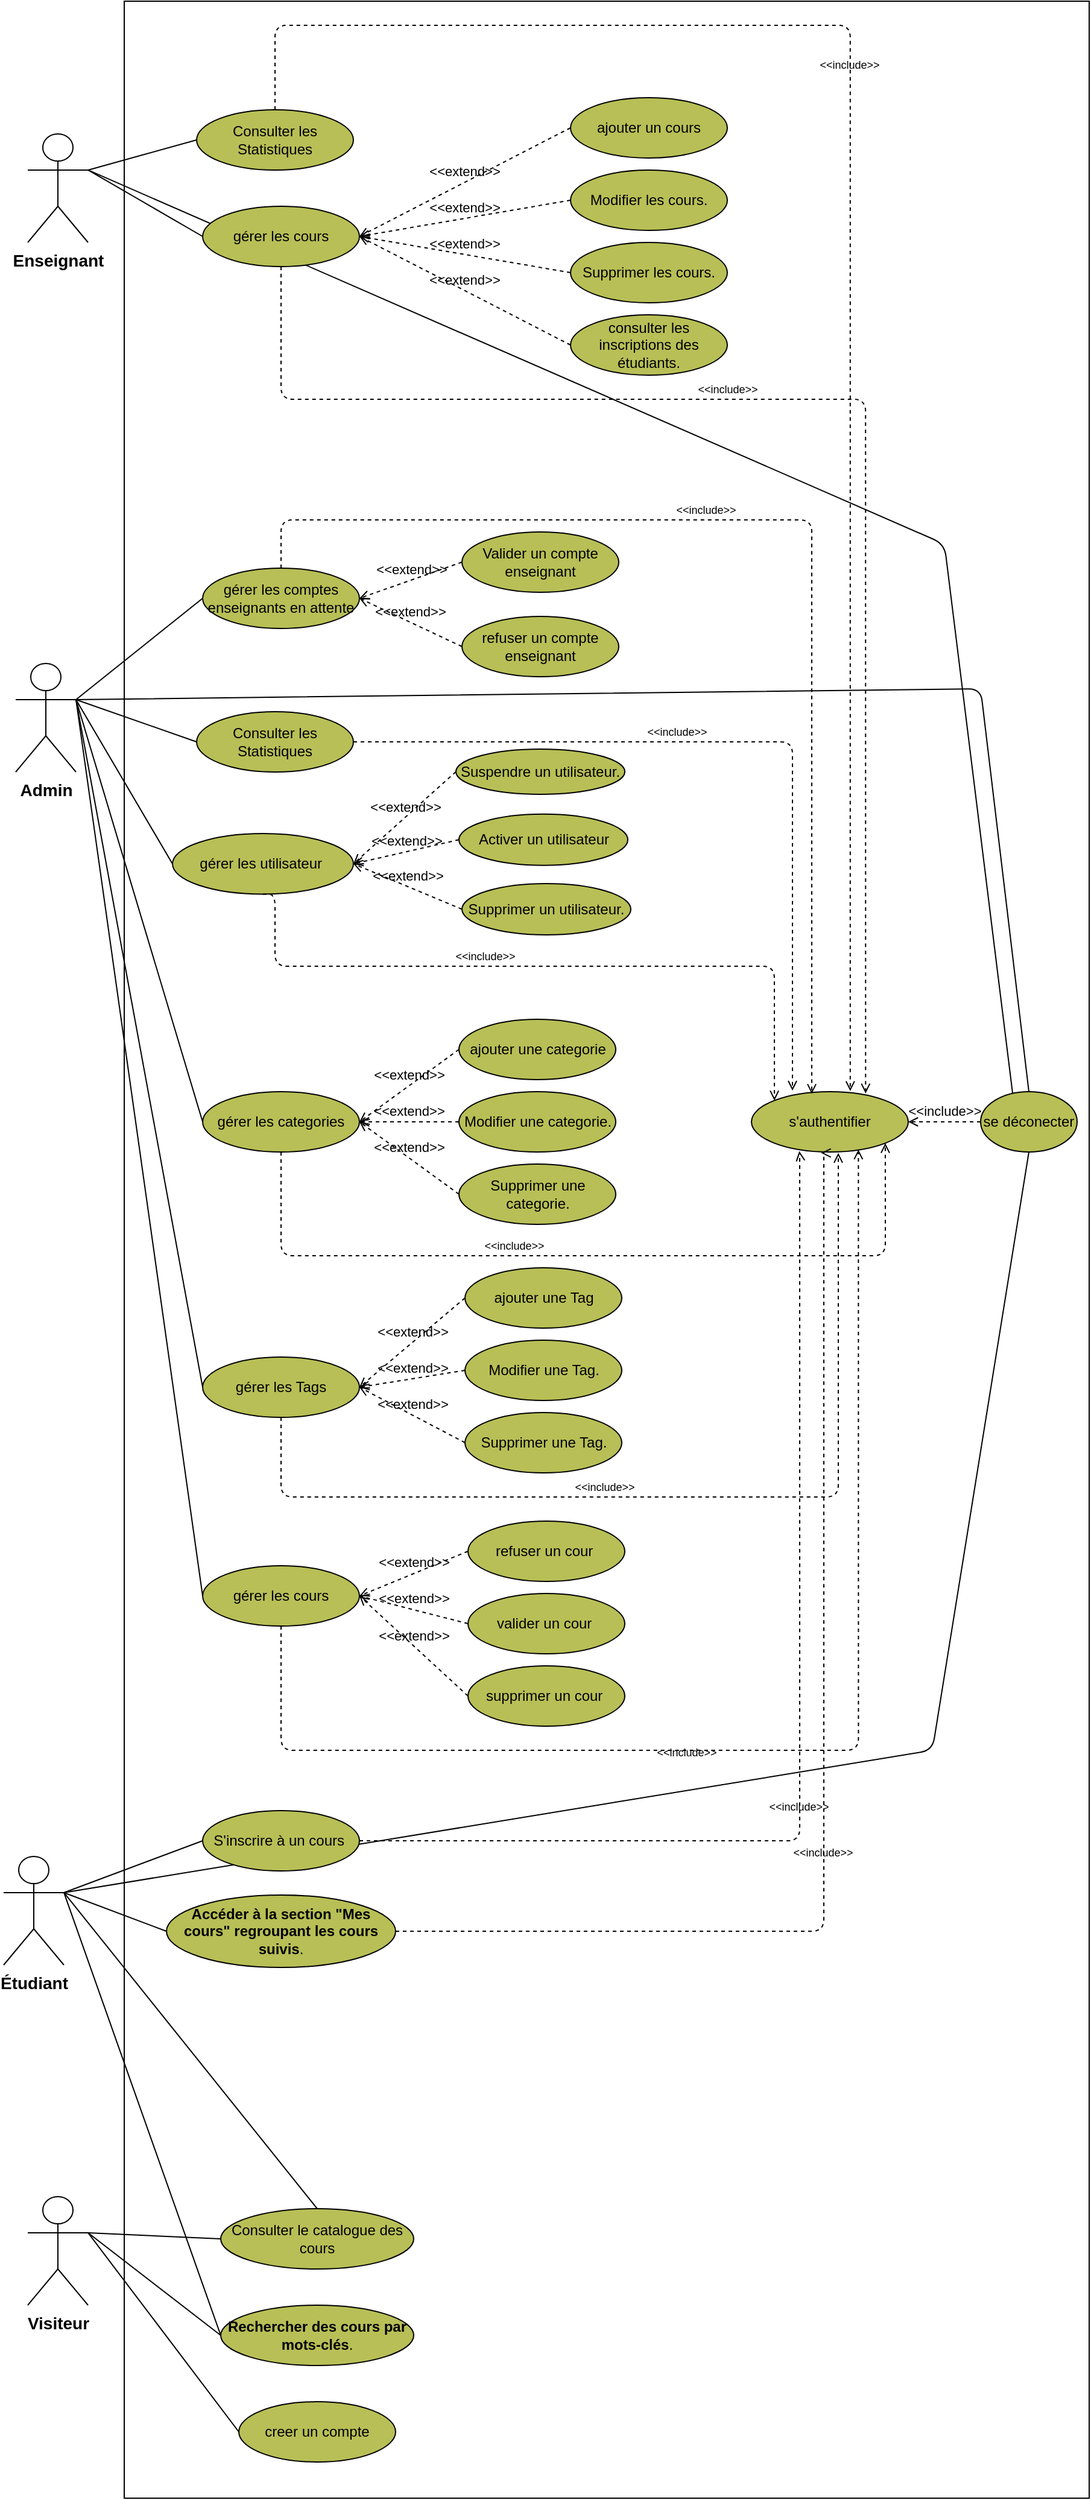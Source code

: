<mxfile>
    <diagram id="_o7a_Rgqdpmq-Mc68ZD_" name="Page-1">
        <mxGraphModel dx="853" dy="490" grid="1" gridSize="10" guides="1" tooltips="1" connect="1" arrows="1" fold="1" page="1" pageScale="1" pageWidth="850" pageHeight="1100" math="0" shadow="0">
            <root>
                <mxCell id="0"/>
                <mxCell id="1" parent="0"/>
                <mxCell id="3" value="" style="rounded=0;whiteSpace=wrap;html=1;" parent="1" vertex="1">
                    <mxGeometry x="510" y="50" width="800" height="2070" as="geometry"/>
                </mxCell>
                <mxCell id="LYh1yNM5z3HZ3jnRtjPd-69" style="edgeStyle=none;html=1;exitX=1;exitY=0.333;exitDx=0;exitDy=0;exitPerimeter=0;endArrow=none;endFill=0;entryX=0;entryY=0.5;entryDx=0;entryDy=0;" parent="1" source="4" target="LYh1yNM5z3HZ3jnRtjPd-21" edge="1">
                    <mxGeometry relative="1" as="geometry">
                        <mxPoint x="550" y="1570" as="targetPoint"/>
                    </mxGeometry>
                </mxCell>
                <mxCell id="LYh1yNM5z3HZ3jnRtjPd-70" style="edgeStyle=none;html=1;exitX=1;exitY=0.333;exitDx=0;exitDy=0;exitPerimeter=0;entryX=0;entryY=0.5;entryDx=0;entryDy=0;endArrow=none;endFill=0;" parent="1" source="4" target="LYh1yNM5z3HZ3jnRtjPd-23" edge="1">
                    <mxGeometry relative="1" as="geometry">
                        <mxPoint x="544.68" y="1653.1" as="targetPoint"/>
                    </mxGeometry>
                </mxCell>
                <mxCell id="LYh1yNM5z3HZ3jnRtjPd-71" style="edgeStyle=none;html=1;exitX=1;exitY=0.333;exitDx=0;exitDy=0;exitPerimeter=0;entryX=0.5;entryY=0;entryDx=0;entryDy=0;endArrow=none;endFill=0;" parent="1" source="4" target="LYh1yNM5z3HZ3jnRtjPd-15" edge="1">
                    <mxGeometry relative="1" as="geometry">
                        <mxPoint x="540.0" y="1715" as="targetPoint"/>
                    </mxGeometry>
                </mxCell>
                <mxCell id="LYh1yNM5z3HZ3jnRtjPd-115" style="edgeStyle=none;html=1;exitX=1;exitY=0.333;exitDx=0;exitDy=0;exitPerimeter=0;entryX=0.5;entryY=1;entryDx=0;entryDy=0;endArrow=none;endFill=0;" parent="1" source="4" target="LYh1yNM5z3HZ3jnRtjPd-113" edge="1">
                    <mxGeometry relative="1" as="geometry">
                        <Array as="points">
                            <mxPoint x="1180" y="1500"/>
                        </Array>
                    </mxGeometry>
                </mxCell>
                <mxCell id="4" value="&lt;span style=&quot;box-sizing: border-box; border: 0px solid; --tw-border-spacing-x: 0; --tw-border-spacing-y: 0; --tw-translate-x: 0; --tw-translate-y: 0; --tw-rotate: 0; --tw-skew-x: 0; --tw-skew-y: 0; --tw-scale-x: 1; --tw-scale-y: 1; --tw-pan-x: ; --tw-pan-y: ; --tw-pinch-zoom: ; --tw-scroll-snap-strictness: proximity; --tw-gradient-from-position: ; --tw-gradient-via-position: ; --tw-gradient-to-position: ; --tw-ordinal: ; --tw-slashed-zero: ; --tw-numeric-figure: ; --tw-numeric-spacing: ; --tw-numeric-fraction: ; --tw-ring-inset: ; --tw-ring-offset-width: 0px; --tw-ring-offset-color: #fff; --tw-ring-color: rgba(59,130,246,.5); --tw-ring-offset-shadow: 0 0 #0000; --tw-ring-shadow: 0 0 #0000; --tw-shadow: 0 0 #0000; --tw-shadow-colored: 0 0 #0000; --tw-blur: ; --tw-brightness: ; --tw-contrast: ; --tw-grayscale: ; --tw-hue-rotate: ; --tw-invert: ; --tw-saturate: ; --tw-sepia: ; --tw-drop-shadow: ; --tw-backdrop-blur: ; --tw-backdrop-brightness: ; --tw-backdrop-contrast: ; --tw-backdrop-grayscale: ; --tw-backdrop-hue-rotate: ; --tw-backdrop-invert: ; --tw-backdrop-opacity: ; --tw-backdrop-saturate: ; --tw-backdrop-sepia: ; --tw-contain-size: ; --tw-contain-layout: ; --tw-contain-paint: ; --tw-contain-style: ; font-weight: bolder; color: rgb(0, 0, 0); font-family: &amp;quot;Nunito Sans&amp;quot;, sans-serif; font-size: 14px; text-align: start; background-color: rgb(255, 255, 255);&quot;&gt;Étudiant&lt;/span&gt;" style="shape=umlActor;verticalLabelPosition=bottom;verticalAlign=top;html=1;outlineConnect=0;" parent="1" vertex="1">
                    <mxGeometry x="410" y="1588" width="50" height="90" as="geometry"/>
                </mxCell>
                <mxCell id="LYh1yNM5z3HZ3jnRtjPd-73" style="edgeStyle=none;html=1;exitX=1;exitY=0.333;exitDx=0;exitDy=0;exitPerimeter=0;entryX=0;entryY=0.5;entryDx=0;entryDy=0;endArrow=none;endFill=0;" parent="1" source="5" target="LYh1yNM5z3HZ3jnRtjPd-30" edge="1">
                    <mxGeometry relative="1" as="geometry"/>
                </mxCell>
                <mxCell id="LYh1yNM5z3HZ3jnRtjPd-74" style="edgeStyle=none;html=1;exitX=1;exitY=0.333;exitDx=0;exitDy=0;exitPerimeter=0;entryX=0;entryY=0.5;entryDx=0;entryDy=0;endArrow=none;endFill=0;" parent="1" source="5" target="LYh1yNM5z3HZ3jnRtjPd-31" edge="1">
                    <mxGeometry relative="1" as="geometry"/>
                </mxCell>
                <mxCell id="LYh1yNM5z3HZ3jnRtjPd-117" style="edgeStyle=none;html=1;exitX=1;exitY=0.333;exitDx=0;exitDy=0;exitPerimeter=0;endArrow=none;endFill=0;entryX=0.332;entryY=0.035;entryDx=0;entryDy=0;entryPerimeter=0;" parent="1" source="5" target="LYh1yNM5z3HZ3jnRtjPd-113" edge="1">
                    <mxGeometry relative="1" as="geometry">
                        <Array as="points">
                            <mxPoint x="1190" y="500"/>
                        </Array>
                    </mxGeometry>
                </mxCell>
                <mxCell id="5" value="&lt;span style=&quot;box-sizing: border-box; border: 0px solid; --tw-border-spacing-x: 0; --tw-border-spacing-y: 0; --tw-translate-x: 0; --tw-translate-y: 0; --tw-rotate: 0; --tw-skew-x: 0; --tw-skew-y: 0; --tw-scale-x: 1; --tw-scale-y: 1; --tw-pan-x: ; --tw-pan-y: ; --tw-pinch-zoom: ; --tw-scroll-snap-strictness: proximity; --tw-gradient-from-position: ; --tw-gradient-via-position: ; --tw-gradient-to-position: ; --tw-ordinal: ; --tw-slashed-zero: ; --tw-numeric-figure: ; --tw-numeric-spacing: ; --tw-numeric-fraction: ; --tw-ring-inset: ; --tw-ring-offset-width: 0px; --tw-ring-offset-color: #fff; --tw-ring-color: rgba(59,130,246,.5); --tw-ring-offset-shadow: 0 0 #0000; --tw-ring-shadow: 0 0 #0000; --tw-shadow: 0 0 #0000; --tw-shadow-colored: 0 0 #0000; --tw-blur: ; --tw-brightness: ; --tw-contrast: ; --tw-grayscale: ; --tw-hue-rotate: ; --tw-invert: ; --tw-saturate: ; --tw-sepia: ; --tw-drop-shadow: ; --tw-backdrop-blur: ; --tw-backdrop-brightness: ; --tw-backdrop-contrast: ; --tw-backdrop-grayscale: ; --tw-backdrop-hue-rotate: ; --tw-backdrop-invert: ; --tw-backdrop-opacity: ; --tw-backdrop-saturate: ; --tw-backdrop-sepia: ; --tw-contain-size: ; --tw-contain-layout: ; --tw-contain-paint: ; --tw-contain-style: ; font-weight: bolder; color: rgb(0, 0, 0); font-family: &amp;quot;Nunito Sans&amp;quot;, sans-serif; font-size: 14px; text-align: start; background-color: rgb(255, 255, 255);&quot;&gt;Enseignant&lt;/span&gt;" style="shape=umlActor;verticalLabelPosition=bottom;verticalAlign=top;html=1;outlineConnect=0;" parent="1" vertex="1">
                    <mxGeometry x="430" y="160" width="50" height="90" as="geometry"/>
                </mxCell>
                <mxCell id="LYh1yNM5z3HZ3jnRtjPd-61" style="edgeStyle=none;html=1;exitX=1;exitY=0.333;exitDx=0;exitDy=0;exitPerimeter=0;entryX=0;entryY=0.5;entryDx=0;entryDy=0;endArrow=none;endFill=0;" parent="1" source="6" target="LYh1yNM5z3HZ3jnRtjPd-43" edge="1">
                    <mxGeometry relative="1" as="geometry"/>
                </mxCell>
                <mxCell id="LYh1yNM5z3HZ3jnRtjPd-62" style="edgeStyle=none;html=1;exitX=1;exitY=0.333;exitDx=0;exitDy=0;exitPerimeter=0;entryX=0;entryY=0.5;entryDx=0;entryDy=0;endArrow=none;endFill=0;" parent="1" source="6" target="LYh1yNM5z3HZ3jnRtjPd-42" edge="1">
                    <mxGeometry relative="1" as="geometry"/>
                </mxCell>
                <mxCell id="LYh1yNM5z3HZ3jnRtjPd-63" style="edgeStyle=none;html=1;exitX=1;exitY=0.333;exitDx=0;exitDy=0;exitPerimeter=0;entryX=0;entryY=0.5;entryDx=0;entryDy=0;endArrow=none;endFill=0;" parent="1" source="6" target="LYh1yNM5z3HZ3jnRtjPd-36" edge="1">
                    <mxGeometry relative="1" as="geometry"/>
                </mxCell>
                <mxCell id="LYh1yNM5z3HZ3jnRtjPd-64" style="edgeStyle=none;html=1;exitX=1;exitY=0.333;exitDx=0;exitDy=0;exitPerimeter=0;entryX=0;entryY=0.5;entryDx=0;entryDy=0;endArrow=none;endFill=0;" parent="1" source="6" target="LYh1yNM5z3HZ3jnRtjPd-55" edge="1">
                    <mxGeometry relative="1" as="geometry"/>
                </mxCell>
                <mxCell id="LYh1yNM5z3HZ3jnRtjPd-65" style="edgeStyle=none;html=1;exitX=1;exitY=0.333;exitDx=0;exitDy=0;exitPerimeter=0;entryX=0;entryY=0.5;entryDx=0;entryDy=0;endArrow=none;endFill=0;" parent="1" source="6" target="LYh1yNM5z3HZ3jnRtjPd-56" edge="1">
                    <mxGeometry relative="1" as="geometry"/>
                </mxCell>
                <mxCell id="LYh1yNM5z3HZ3jnRtjPd-66" style="edgeStyle=none;html=1;exitX=1;exitY=0.333;exitDx=0;exitDy=0;exitPerimeter=0;entryX=0;entryY=0.5;entryDx=0;entryDy=0;endArrow=none;endFill=0;" parent="1" source="6" target="LYh1yNM5z3HZ3jnRtjPd-60" edge="1">
                    <mxGeometry relative="1" as="geometry"/>
                </mxCell>
                <mxCell id="LYh1yNM5z3HZ3jnRtjPd-116" style="edgeStyle=none;html=1;exitX=1;exitY=0.333;exitDx=0;exitDy=0;exitPerimeter=0;entryX=0.5;entryY=0;entryDx=0;entryDy=0;endArrow=none;endFill=0;" parent="1" source="6" target="LYh1yNM5z3HZ3jnRtjPd-113" edge="1">
                    <mxGeometry relative="1" as="geometry">
                        <Array as="points">
                            <mxPoint x="1220" y="620"/>
                        </Array>
                    </mxGeometry>
                </mxCell>
                <mxCell id="6" value="&lt;span style=&quot;box-sizing: border-box; border: 0px solid; --tw-border-spacing-x: 0; --tw-border-spacing-y: 0; --tw-translate-x: 0; --tw-translate-y: 0; --tw-rotate: 0; --tw-skew-x: 0; --tw-skew-y: 0; --tw-scale-x: 1; --tw-scale-y: 1; --tw-pan-x: ; --tw-pan-y: ; --tw-pinch-zoom: ; --tw-scroll-snap-strictness: proximity; --tw-gradient-from-position: ; --tw-gradient-via-position: ; --tw-gradient-to-position: ; --tw-ordinal: ; --tw-slashed-zero: ; --tw-numeric-figure: ; --tw-numeric-spacing: ; --tw-numeric-fraction: ; --tw-ring-inset: ; --tw-ring-offset-width: 0px; --tw-ring-offset-color: #fff; --tw-ring-color: rgba(59,130,246,.5); --tw-ring-offset-shadow: 0 0 #0000; --tw-ring-shadow: 0 0 #0000; --tw-shadow: 0 0 #0000; --tw-shadow-colored: 0 0 #0000; --tw-blur: ; --tw-brightness: ; --tw-contrast: ; --tw-grayscale: ; --tw-hue-rotate: ; --tw-invert: ; --tw-saturate: ; --tw-sepia: ; --tw-drop-shadow: ; --tw-backdrop-blur: ; --tw-backdrop-brightness: ; --tw-backdrop-contrast: ; --tw-backdrop-grayscale: ; --tw-backdrop-hue-rotate: ; --tw-backdrop-invert: ; --tw-backdrop-opacity: ; --tw-backdrop-saturate: ; --tw-backdrop-sepia: ; --tw-contain-size: ; --tw-contain-layout: ; --tw-contain-paint: ; --tw-contain-style: ; font-weight: bolder; color: rgb(0, 0, 0); font-family: &amp;quot;Nunito Sans&amp;quot;, sans-serif; font-size: 14px; text-align: start; background-color: rgb(255, 255, 255);&quot;&gt;Admin&lt;/span&gt;" style="shape=umlActor;verticalLabelPosition=bottom;verticalAlign=top;html=1;outlineConnect=0;" parent="1" vertex="1">
                    <mxGeometry x="420" y="599" width="50" height="90" as="geometry"/>
                </mxCell>
                <mxCell id="LYh1yNM5z3HZ3jnRtjPd-67" style="edgeStyle=none;html=1;exitX=1;exitY=0.333;exitDx=0;exitDy=0;exitPerimeter=0;entryX=0;entryY=0.5;entryDx=0;entryDy=0;endArrow=none;endFill=0;" parent="1" source="7" target="LYh1yNM5z3HZ3jnRtjPd-15" edge="1">
                    <mxGeometry relative="1" as="geometry"/>
                </mxCell>
                <mxCell id="LYh1yNM5z3HZ3jnRtjPd-68" style="edgeStyle=none;html=1;exitX=1;exitY=0.333;exitDx=0;exitDy=0;exitPerimeter=0;entryX=0;entryY=0.5;entryDx=0;entryDy=0;endArrow=none;endFill=0;" parent="1" source="7" target="LYh1yNM5z3HZ3jnRtjPd-17" edge="1">
                    <mxGeometry relative="1" as="geometry"/>
                </mxCell>
                <mxCell id="LYh1yNM5z3HZ3jnRtjPd-112" style="edgeStyle=none;html=1;exitX=1;exitY=0.333;exitDx=0;exitDy=0;exitPerimeter=0;entryX=0;entryY=0.5;entryDx=0;entryDy=0;endArrow=none;endFill=0;" parent="1" source="7" target="LYh1yNM5z3HZ3jnRtjPd-111" edge="1">
                    <mxGeometry relative="1" as="geometry"/>
                </mxCell>
                <mxCell id="7" value="&lt;span style=&quot;box-sizing: border-box; border: 0px solid; --tw-border-spacing-x: 0; --tw-border-spacing-y: 0; --tw-translate-x: 0; --tw-translate-y: 0; --tw-rotate: 0; --tw-skew-x: 0; --tw-skew-y: 0; --tw-scale-x: 1; --tw-scale-y: 1; --tw-pan-x: ; --tw-pan-y: ; --tw-pinch-zoom: ; --tw-scroll-snap-strictness: proximity; --tw-gradient-from-position: ; --tw-gradient-via-position: ; --tw-gradient-to-position: ; --tw-ordinal: ; --tw-slashed-zero: ; --tw-numeric-figure: ; --tw-numeric-spacing: ; --tw-numeric-fraction: ; --tw-ring-inset: ; --tw-ring-offset-width: 0px; --tw-ring-offset-color: #fff; --tw-ring-color: rgba(59,130,246,.5); --tw-ring-offset-shadow: 0 0 #0000; --tw-ring-shadow: 0 0 #0000; --tw-shadow: 0 0 #0000; --tw-shadow-colored: 0 0 #0000; --tw-blur: ; --tw-brightness: ; --tw-contrast: ; --tw-grayscale: ; --tw-hue-rotate: ; --tw-invert: ; --tw-saturate: ; --tw-sepia: ; --tw-drop-shadow: ; --tw-backdrop-blur: ; --tw-backdrop-brightness: ; --tw-backdrop-contrast: ; --tw-backdrop-grayscale: ; --tw-backdrop-hue-rotate: ; --tw-backdrop-invert: ; --tw-backdrop-opacity: ; --tw-backdrop-saturate: ; --tw-backdrop-sepia: ; --tw-contain-size: ; --tw-contain-layout: ; --tw-contain-paint: ; --tw-contain-style: ; font-weight: bolder; color: rgb(0, 0, 0); font-family: &amp;quot;Nunito Sans&amp;quot;, sans-serif; font-size: 14px; text-align: start; background-color: rgb(255, 255, 255);&quot;&gt;Visiteur&lt;/span&gt;" style="shape=umlActor;verticalLabelPosition=bottom;verticalAlign=top;html=1;outlineConnect=0;" parent="1" vertex="1">
                    <mxGeometry x="430" y="1870" width="50" height="90" as="geometry"/>
                </mxCell>
                <mxCell id="LYh1yNM5z3HZ3jnRtjPd-15" value="Consulter le catalogue des cours" style="ellipse;whiteSpace=wrap;html=1;fillColor=#B8BF56;" parent="1" vertex="1">
                    <mxGeometry x="590" y="1880" width="160" height="50" as="geometry"/>
                </mxCell>
                <mxCell id="LYh1yNM5z3HZ3jnRtjPd-17" value="&lt;strong&gt;Rechercher des cours par mots-clés&lt;/strong&gt;." style="ellipse;whiteSpace=wrap;html=1;fillColor=#B8BF56;" parent="1" vertex="1">
                    <mxGeometry x="590" y="1960" width="160" height="50" as="geometry"/>
                </mxCell>
                <mxCell id="LYh1yNM5z3HZ3jnRtjPd-21" value="S'inscrire à un cours&amp;nbsp;" style="ellipse;whiteSpace=wrap;html=1;fillColor=#B8BF56;" parent="1" vertex="1">
                    <mxGeometry x="575" y="1550" width="130" height="50" as="geometry"/>
                </mxCell>
                <mxCell id="LYh1yNM5z3HZ3jnRtjPd-23" value="&lt;strong&gt;Accéder à la section &quot;Mes cours&quot; regroupant les cours suivis&lt;/strong&gt;." style="ellipse;whiteSpace=wrap;html=1;fillColor=#B8BF56;" parent="1" vertex="1">
                    <mxGeometry x="545" y="1620" width="190" height="60" as="geometry"/>
                </mxCell>
                <mxCell id="LYh1yNM5z3HZ3jnRtjPd-26" value="ajouter un cours" style="ellipse;whiteSpace=wrap;html=1;fillColor=#B8BF56;" parent="1" vertex="1">
                    <mxGeometry x="880" y="130" width="130" height="50" as="geometry"/>
                </mxCell>
                <mxCell id="LYh1yNM5z3HZ3jnRtjPd-27" value="Supprimer les cours." style="ellipse;whiteSpace=wrap;html=1;fillColor=#B8BF56;" parent="1" vertex="1">
                    <mxGeometry x="880" y="250" width="130" height="50" as="geometry"/>
                </mxCell>
                <mxCell id="LYh1yNM5z3HZ3jnRtjPd-29" value="Modifier les cours." style="ellipse;whiteSpace=wrap;html=1;fillColor=#B8BF56;" parent="1" vertex="1">
                    <mxGeometry x="880" y="190" width="130" height="50" as="geometry"/>
                </mxCell>
                <mxCell id="LYh1yNM5z3HZ3jnRtjPd-30" value="Consulter les Statistiques" style="ellipse;whiteSpace=wrap;html=1;fillColor=#B8BF56;" parent="1" vertex="1">
                    <mxGeometry x="570" y="140" width="130" height="50" as="geometry"/>
                </mxCell>
                <mxCell id="LYh1yNM5z3HZ3jnRtjPd-31" value="gérer les cours" style="ellipse;whiteSpace=wrap;html=1;fillColor=#B8BF56;" parent="1" vertex="1">
                    <mxGeometry x="575" y="220" width="130" height="50" as="geometry"/>
                </mxCell>
                <mxCell id="LYh1yNM5z3HZ3jnRtjPd-32" value="consulter les inscriptions des étudiants." style="ellipse;whiteSpace=wrap;html=1;fillColor=#B8BF56;" parent="1" vertex="1">
                    <mxGeometry x="880" y="310" width="130" height="50" as="geometry"/>
                </mxCell>
                <mxCell id="LYh1yNM5z3HZ3jnRtjPd-33" value="Valider un compte enseignant" style="ellipse;whiteSpace=wrap;html=1;fillColor=#B8BF56;" parent="1" vertex="1">
                    <mxGeometry x="790" y="490" width="130" height="50" as="geometry"/>
                </mxCell>
                <mxCell id="LYh1yNM5z3HZ3jnRtjPd-36" value="gérer les utilisateur&amp;nbsp;" style="ellipse;whiteSpace=wrap;html=1;fillColor=#B8BF56;" parent="1" vertex="1">
                    <mxGeometry x="550" y="740" width="150" height="50.25" as="geometry"/>
                </mxCell>
                <mxCell id="LYh1yNM5z3HZ3jnRtjPd-38" value="Activer un utilisateur" style="ellipse;whiteSpace=wrap;html=1;fillColor=#B8BF56;" parent="1" vertex="1">
                    <mxGeometry x="787.5" y="723.88" width="140" height="42.5" as="geometry"/>
                </mxCell>
                <mxCell id="LYh1yNM5z3HZ3jnRtjPd-40" value="Supprimer un utilisateur." style="ellipse;whiteSpace=wrap;html=1;fillColor=#B8BF56;" parent="1" vertex="1">
                    <mxGeometry x="790" y="781.5" width="140" height="42.5" as="geometry"/>
                </mxCell>
                <mxCell id="LYh1yNM5z3HZ3jnRtjPd-41" value="Suspendre un utilisateur." style="ellipse;whiteSpace=wrap;html=1;fillColor=#B8BF56;" parent="1" vertex="1">
                    <mxGeometry x="785" y="670" width="140" height="37.5" as="geometry"/>
                </mxCell>
                <mxCell id="LYh1yNM5z3HZ3jnRtjPd-42" value="Consulter les Statistiques" style="ellipse;whiteSpace=wrap;html=1;fillColor=#B8BF56;" parent="1" vertex="1">
                    <mxGeometry x="570" y="639" width="130" height="50" as="geometry"/>
                </mxCell>
                <mxCell id="LYh1yNM5z3HZ3jnRtjPd-43" value="gérer les comptes enseignants en attente" style="ellipse;whiteSpace=wrap;html=1;fillColor=#B8BF56;" parent="1" vertex="1">
                    <mxGeometry x="575" y="520" width="130" height="50" as="geometry"/>
                </mxCell>
                <mxCell id="LYh1yNM5z3HZ3jnRtjPd-45" value="refuser un compte enseignant" style="ellipse;whiteSpace=wrap;html=1;fillColor=#B8BF56;" parent="1" vertex="1">
                    <mxGeometry x="790" y="560" width="130" height="50" as="geometry"/>
                </mxCell>
                <mxCell id="LYh1yNM5z3HZ3jnRtjPd-46" value="ajouter une categorie" style="ellipse;whiteSpace=wrap;html=1;fillColor=#B8BF56;" parent="1" vertex="1">
                    <mxGeometry x="787.5" y="894" width="130" height="50" as="geometry"/>
                </mxCell>
                <mxCell id="LYh1yNM5z3HZ3jnRtjPd-47" value="Supprimer une categorie." style="ellipse;whiteSpace=wrap;html=1;fillColor=#B8BF56;" parent="1" vertex="1">
                    <mxGeometry x="787.5" y="1014" width="130" height="50" as="geometry"/>
                </mxCell>
                <mxCell id="LYh1yNM5z3HZ3jnRtjPd-48" value="Modifier une categorie." style="ellipse;whiteSpace=wrap;html=1;fillColor=#B8BF56;" parent="1" vertex="1">
                    <mxGeometry x="787.5" y="954" width="130" height="50" as="geometry"/>
                </mxCell>
                <mxCell id="LYh1yNM5z3HZ3jnRtjPd-49" value="ajouter une Tag" style="ellipse;whiteSpace=wrap;html=1;fillColor=#B8BF56;" parent="1" vertex="1">
                    <mxGeometry x="792.5" y="1100" width="130" height="50" as="geometry"/>
                </mxCell>
                <mxCell id="LYh1yNM5z3HZ3jnRtjPd-50" value="Supprimer une Tag." style="ellipse;whiteSpace=wrap;html=1;fillColor=#B8BF56;" parent="1" vertex="1">
                    <mxGeometry x="792.5" y="1220" width="130" height="50" as="geometry"/>
                </mxCell>
                <mxCell id="LYh1yNM5z3HZ3jnRtjPd-51" value="Modifier une Tag." style="ellipse;whiteSpace=wrap;html=1;fillColor=#B8BF56;" parent="1" vertex="1">
                    <mxGeometry x="792.5" y="1160" width="130" height="50" as="geometry"/>
                </mxCell>
                <mxCell id="LYh1yNM5z3HZ3jnRtjPd-55" value="gérer les categories" style="ellipse;whiteSpace=wrap;html=1;fillColor=#B8BF56;" parent="1" vertex="1">
                    <mxGeometry x="575" y="954" width="130" height="50" as="geometry"/>
                </mxCell>
                <mxCell id="LYh1yNM5z3HZ3jnRtjPd-56" value="gérer les Tags" style="ellipse;whiteSpace=wrap;html=1;fillColor=#B8BF56;" parent="1" vertex="1">
                    <mxGeometry x="575" y="1174" width="130" height="50" as="geometry"/>
                </mxCell>
                <mxCell id="LYh1yNM5z3HZ3jnRtjPd-60" value="gérer les cours" style="ellipse;whiteSpace=wrap;html=1;fillColor=#B8BF56;" parent="1" vertex="1">
                    <mxGeometry x="575" y="1347" width="130" height="50" as="geometry"/>
                </mxCell>
                <mxCell id="LYh1yNM5z3HZ3jnRtjPd-75" style="edgeStyle=none;html=1;exitX=1;exitY=0.333;exitDx=0;exitDy=0;exitPerimeter=0;entryX=0;entryY=0.5;entryDx=0;entryDy=0;endArrow=none;endFill=0;" parent="1" source="4" target="LYh1yNM5z3HZ3jnRtjPd-17" edge="1">
                    <mxGeometry relative="1" as="geometry">
                        <mxPoint x="480.0" y="1630" as="sourcePoint"/>
                        <mxPoint x="660.0" y="1890" as="targetPoint"/>
                    </mxGeometry>
                </mxCell>
                <mxCell id="LYh1yNM5z3HZ3jnRtjPd-77" value="&amp;lt;&amp;lt;extend&amp;gt;&amp;gt;" style="html=1;verticalAlign=bottom;labelBackgroundColor=none;endArrow=open;endFill=0;dashed=1;entryX=1;entryY=0.5;entryDx=0;entryDy=0;exitX=0;exitY=0.5;exitDx=0;exitDy=0;" parent="1" source="LYh1yNM5z3HZ3jnRtjPd-29" target="LYh1yNM5z3HZ3jnRtjPd-31" edge="1">
                    <mxGeometry width="160" relative="1" as="geometry">
                        <mxPoint x="810" y="330" as="sourcePoint"/>
                        <mxPoint x="970" y="330" as="targetPoint"/>
                        <mxPoint as="offset"/>
                    </mxGeometry>
                </mxCell>
                <mxCell id="LYh1yNM5z3HZ3jnRtjPd-78" value="&amp;lt;&amp;lt;extend&amp;gt;&amp;gt;" style="html=1;verticalAlign=bottom;labelBackgroundColor=none;endArrow=open;endFill=0;dashed=1;exitX=0;exitY=0.5;exitDx=0;exitDy=0;entryX=1;entryY=0.5;entryDx=0;entryDy=0;" parent="1" source="LYh1yNM5z3HZ3jnRtjPd-27" target="LYh1yNM5z3HZ3jnRtjPd-31" edge="1">
                    <mxGeometry width="160" relative="1" as="geometry">
                        <mxPoint x="765.0" y="220.0" as="sourcePoint"/>
                        <mxPoint x="710" y="250" as="targetPoint"/>
                        <mxPoint as="offset"/>
                    </mxGeometry>
                </mxCell>
                <mxCell id="LYh1yNM5z3HZ3jnRtjPd-80" value="&amp;lt;&amp;lt;extend&amp;gt;&amp;gt;" style="html=1;verticalAlign=bottom;labelBackgroundColor=none;endArrow=open;endFill=0;dashed=1;exitX=0;exitY=0.5;exitDx=0;exitDy=0;entryX=1;entryY=0.5;entryDx=0;entryDy=0;" parent="1" source="LYh1yNM5z3HZ3jnRtjPd-32" target="LYh1yNM5z3HZ3jnRtjPd-31" edge="1">
                    <mxGeometry width="160" relative="1" as="geometry">
                        <mxPoint x="750.0" y="265" as="sourcePoint"/>
                        <mxPoint x="715.0" y="255.0" as="targetPoint"/>
                        <mxPoint as="offset"/>
                    </mxGeometry>
                </mxCell>
                <mxCell id="LYh1yNM5z3HZ3jnRtjPd-81" value="&amp;lt;&amp;lt;extend&amp;gt;&amp;gt;" style="html=1;verticalAlign=bottom;labelBackgroundColor=none;endArrow=open;endFill=0;dashed=1;entryX=1;entryY=0.5;entryDx=0;entryDy=0;exitX=0;exitY=0.5;exitDx=0;exitDy=0;" parent="1" source="LYh1yNM5z3HZ3jnRtjPd-38" target="LYh1yNM5z3HZ3jnRtjPd-36" edge="1">
                    <mxGeometry width="160" relative="1" as="geometry">
                        <mxPoint x="755" y="685.0" as="sourcePoint"/>
                        <mxPoint x="645" y="755" as="targetPoint"/>
                        <mxPoint as="offset"/>
                    </mxGeometry>
                </mxCell>
                <mxCell id="LYh1yNM5z3HZ3jnRtjPd-82" value="&amp;lt;&amp;lt;extend&amp;gt;&amp;gt;" style="html=1;verticalAlign=bottom;labelBackgroundColor=none;endArrow=open;endFill=0;dashed=1;exitX=0;exitY=0.5;exitDx=0;exitDy=0;entryX=1;entryY=0.5;entryDx=0;entryDy=0;" parent="1" source="LYh1yNM5z3HZ3jnRtjPd-41" target="LYh1yNM5z3HZ3jnRtjPd-36" edge="1">
                    <mxGeometry width="160" relative="1" as="geometry">
                        <mxPoint x="755" y="755" as="sourcePoint"/>
                        <mxPoint x="645" y="755" as="targetPoint"/>
                        <mxPoint as="offset"/>
                    </mxGeometry>
                </mxCell>
                <mxCell id="LYh1yNM5z3HZ3jnRtjPd-83" value="&amp;lt;&amp;lt;extend&amp;gt;&amp;gt;" style="html=1;verticalAlign=bottom;labelBackgroundColor=none;endArrow=open;endFill=0;dashed=1;exitX=0;exitY=0.5;exitDx=0;exitDy=0;entryX=1;entryY=0.5;entryDx=0;entryDy=0;" parent="1" source="LYh1yNM5z3HZ3jnRtjPd-40" target="LYh1yNM5z3HZ3jnRtjPd-36" edge="1">
                    <mxGeometry width="160" relative="1" as="geometry">
                        <mxPoint x="755" y="825" as="sourcePoint"/>
                        <mxPoint x="645" y="755" as="targetPoint"/>
                        <mxPoint as="offset"/>
                    </mxGeometry>
                </mxCell>
                <mxCell id="LYh1yNM5z3HZ3jnRtjPd-84" value="&amp;lt;&amp;lt;extend&amp;gt;&amp;gt;" style="html=1;verticalAlign=bottom;labelBackgroundColor=none;endArrow=open;endFill=0;dashed=1;entryX=1;entryY=0.5;entryDx=0;entryDy=0;exitX=0;exitY=0.5;exitDx=0;exitDy=0;" parent="1" source="LYh1yNM5z3HZ3jnRtjPd-46" target="LYh1yNM5z3HZ3jnRtjPd-55" edge="1">
                    <mxGeometry width="160" relative="1" as="geometry">
                        <mxPoint x="795" y="915.0" as="sourcePoint"/>
                        <mxPoint x="685" y="985" as="targetPoint"/>
                        <mxPoint as="offset"/>
                    </mxGeometry>
                </mxCell>
                <mxCell id="LYh1yNM5z3HZ3jnRtjPd-85" value="&amp;lt;&amp;lt;extend&amp;gt;&amp;gt;" style="html=1;verticalAlign=bottom;labelBackgroundColor=none;endArrow=open;endFill=0;dashed=1;exitX=0;exitY=0.5;exitDx=0;exitDy=0;entryX=1;entryY=0.5;entryDx=0;entryDy=0;" parent="1" source="LYh1yNM5z3HZ3jnRtjPd-48" target="LYh1yNM5z3HZ3jnRtjPd-55" edge="1">
                    <mxGeometry width="160" relative="1" as="geometry">
                        <mxPoint x="795" y="985" as="sourcePoint"/>
                        <mxPoint x="685" y="985" as="targetPoint"/>
                        <mxPoint as="offset"/>
                    </mxGeometry>
                </mxCell>
                <mxCell id="LYh1yNM5z3HZ3jnRtjPd-86" value="&amp;lt;&amp;lt;extend&amp;gt;&amp;gt;" style="html=1;verticalAlign=bottom;labelBackgroundColor=none;endArrow=open;endFill=0;dashed=1;exitX=0;exitY=0.5;exitDx=0;exitDy=0;entryX=1;entryY=0.5;entryDx=0;entryDy=0;" parent="1" source="LYh1yNM5z3HZ3jnRtjPd-47" target="LYh1yNM5z3HZ3jnRtjPd-55" edge="1">
                    <mxGeometry width="160" relative="1" as="geometry">
                        <mxPoint x="795" y="1055" as="sourcePoint"/>
                        <mxPoint x="685" y="985" as="targetPoint"/>
                        <mxPoint as="offset"/>
                    </mxGeometry>
                </mxCell>
                <mxCell id="LYh1yNM5z3HZ3jnRtjPd-87" value="&amp;lt;&amp;lt;extend&amp;gt;&amp;gt;" style="html=1;verticalAlign=bottom;labelBackgroundColor=none;endArrow=open;endFill=0;dashed=1;entryX=1;entryY=0.5;entryDx=0;entryDy=0;exitX=0;exitY=0.5;exitDx=0;exitDy=0;" parent="1" source="LYh1yNM5z3HZ3jnRtjPd-49" target="LYh1yNM5z3HZ3jnRtjPd-56" edge="1">
                    <mxGeometry width="160" relative="1" as="geometry">
                        <mxPoint x="775" y="1135" as="sourcePoint"/>
                        <mxPoint x="665" y="1205" as="targetPoint"/>
                        <mxPoint as="offset"/>
                    </mxGeometry>
                </mxCell>
                <mxCell id="LYh1yNM5z3HZ3jnRtjPd-88" value="&amp;lt;&amp;lt;extend&amp;gt;&amp;gt;" style="html=1;verticalAlign=bottom;labelBackgroundColor=none;endArrow=open;endFill=0;dashed=1;exitX=0;exitY=0.5;exitDx=0;exitDy=0;entryX=1;entryY=0.5;entryDx=0;entryDy=0;" parent="1" source="LYh1yNM5z3HZ3jnRtjPd-51" target="LYh1yNM5z3HZ3jnRtjPd-56" edge="1">
                    <mxGeometry width="160" relative="1" as="geometry">
                        <mxPoint x="775" y="1205" as="sourcePoint"/>
                        <mxPoint x="665" y="1205" as="targetPoint"/>
                        <mxPoint as="offset"/>
                    </mxGeometry>
                </mxCell>
                <mxCell id="LYh1yNM5z3HZ3jnRtjPd-89" value="&amp;lt;&amp;lt;extend&amp;gt;&amp;gt;" style="html=1;verticalAlign=bottom;labelBackgroundColor=none;endArrow=open;endFill=0;dashed=1;exitX=0;exitY=0.5;exitDx=0;exitDy=0;entryX=1;entryY=0.5;entryDx=0;entryDy=0;" parent="1" source="LYh1yNM5z3HZ3jnRtjPd-50" target="LYh1yNM5z3HZ3jnRtjPd-56" edge="1">
                    <mxGeometry width="160" relative="1" as="geometry">
                        <mxPoint x="775" y="1275" as="sourcePoint"/>
                        <mxPoint x="665" y="1205" as="targetPoint"/>
                        <mxPoint as="offset"/>
                    </mxGeometry>
                </mxCell>
                <mxCell id="LYh1yNM5z3HZ3jnRtjPd-90" value="&amp;lt;&amp;lt;extend&amp;gt;&amp;gt;" style="html=1;verticalAlign=bottom;labelBackgroundColor=none;endArrow=open;endFill=0;dashed=1;entryX=1;entryY=0.5;entryDx=0;entryDy=0;exitX=0;exitY=0.5;exitDx=0;exitDy=0;" parent="1" source="LYh1yNM5z3HZ3jnRtjPd-33" target="LYh1yNM5z3HZ3jnRtjPd-43" edge="1">
                    <mxGeometry width="160" relative="1" as="geometry">
                        <mxPoint x="795" y="476.0" as="sourcePoint"/>
                        <mxPoint x="685" y="546" as="targetPoint"/>
                        <mxPoint as="offset"/>
                    </mxGeometry>
                </mxCell>
                <mxCell id="LYh1yNM5z3HZ3jnRtjPd-91" value="&amp;lt;&amp;lt;extend&amp;gt;&amp;gt;" style="html=1;verticalAlign=bottom;labelBackgroundColor=none;endArrow=open;endFill=0;dashed=1;exitX=0;exitY=0.5;exitDx=0;exitDy=0;entryX=1;entryY=0.5;entryDx=0;entryDy=0;" parent="1" source="LYh1yNM5z3HZ3jnRtjPd-45" target="LYh1yNM5z3HZ3jnRtjPd-43" edge="1">
                    <mxGeometry width="160" relative="1" as="geometry">
                        <mxPoint x="795" y="546" as="sourcePoint"/>
                        <mxPoint x="685" y="546" as="targetPoint"/>
                        <mxPoint as="offset"/>
                    </mxGeometry>
                </mxCell>
                <mxCell id="LYh1yNM5z3HZ3jnRtjPd-93" value="&amp;lt;&amp;lt;extend&amp;gt;&amp;gt;" style="html=1;verticalAlign=bottom;labelBackgroundColor=none;endArrow=open;endFill=0;dashed=1;entryX=1;entryY=0.5;entryDx=0;entryDy=0;exitX=0;exitY=0.5;exitDx=0;exitDy=0;" parent="1" source="13" target="LYh1yNM5z3HZ3jnRtjPd-60" edge="1">
                    <mxGeometry width="160" relative="1" as="geometry">
                        <mxPoint x="800.0" y="1325.25" as="sourcePoint"/>
                        <mxPoint x="675" y="1356" as="targetPoint"/>
                        <mxPoint as="offset"/>
                    </mxGeometry>
                </mxCell>
                <mxCell id="LYh1yNM5z3HZ3jnRtjPd-94" value="&amp;lt;&amp;lt;extend&amp;gt;&amp;gt;" style="html=1;verticalAlign=bottom;labelBackgroundColor=none;endArrow=open;endFill=0;dashed=1;exitX=0;exitY=0.5;exitDx=0;exitDy=0;entryX=1;entryY=0.5;entryDx=0;entryDy=0;" parent="1" source="14" target="LYh1yNM5z3HZ3jnRtjPd-60" edge="1">
                    <mxGeometry width="160" relative="1" as="geometry">
                        <mxPoint x="800.0" y="1386.75" as="sourcePoint"/>
                        <mxPoint x="710" y="1370" as="targetPoint"/>
                        <mxPoint as="offset"/>
                    </mxGeometry>
                </mxCell>
                <mxCell id="LYh1yNM5z3HZ3jnRtjPd-97" value="s'authentifier" style="ellipse;whiteSpace=wrap;html=1;fillColor=#B8BF56;" parent="1" vertex="1">
                    <mxGeometry x="1030" y="954" width="130" height="50" as="geometry"/>
                </mxCell>
                <mxCell id="LYh1yNM5z3HZ3jnRtjPd-100" value="&amp;lt;&amp;lt;include&amp;gt;&amp;gt;" style="html=1;verticalAlign=bottom;labelBackgroundColor=none;endArrow=open;endFill=0;dashed=1;fontSize=9;exitX=0.5;exitY=0;exitDx=0;exitDy=0;edgeStyle=orthogonalEdgeStyle;entryX=0.63;entryY=-0.011;entryDx=0;entryDy=0;entryPerimeter=0;" parent="1" source="LYh1yNM5z3HZ3jnRtjPd-30" target="LYh1yNM5z3HZ3jnRtjPd-97" edge="1">
                    <mxGeometry x="-0.178" width="160" relative="1" as="geometry">
                        <mxPoint x="714" y="105" as="sourcePoint"/>
                        <mxPoint x="1104" y="964" as="targetPoint"/>
                        <mxPoint x="-1" as="offset"/>
                        <Array as="points">
                            <mxPoint x="635" y="70"/>
                            <mxPoint x="1112" y="70"/>
                        </Array>
                    </mxGeometry>
                </mxCell>
                <mxCell id="LYh1yNM5z3HZ3jnRtjPd-101" value="&amp;lt;&amp;lt;include&amp;gt;&amp;gt;" style="html=1;verticalAlign=bottom;labelBackgroundColor=none;endArrow=open;endFill=0;dashed=1;fontSize=9;exitX=0.5;exitY=1;exitDx=0;exitDy=0;edgeStyle=orthogonalEdgeStyle;entryX=0.728;entryY=0.029;entryDx=0;entryDy=0;entryPerimeter=0;" parent="1" source="LYh1yNM5z3HZ3jnRtjPd-31" target="LYh1yNM5z3HZ3jnRtjPd-97" edge="1">
                    <mxGeometry x="-0.178" width="160" relative="1" as="geometry">
                        <mxPoint x="725" y="55" as="sourcePoint"/>
                        <mxPoint x="1115" y="914" as="targetPoint"/>
                        <mxPoint x="-1" as="offset"/>
                        <Array as="points">
                            <mxPoint x="640" y="380"/>
                            <mxPoint x="1125" y="380"/>
                        </Array>
                    </mxGeometry>
                </mxCell>
                <mxCell id="LYh1yNM5z3HZ3jnRtjPd-102" value="&amp;lt;&amp;lt;include&amp;gt;&amp;gt;" style="html=1;verticalAlign=bottom;labelBackgroundColor=none;endArrow=open;endFill=0;dashed=1;fontSize=9;exitX=0.5;exitY=0;exitDx=0;exitDy=0;edgeStyle=orthogonalEdgeStyle;entryX=0.389;entryY=0.036;entryDx=0;entryDy=0;entryPerimeter=0;" parent="1" source="LYh1yNM5z3HZ3jnRtjPd-43" target="LYh1yNM5z3HZ3jnRtjPd-97" edge="1">
                    <mxGeometry x="-0.178" width="160" relative="1" as="geometry">
                        <mxPoint x="597.68" y="352.53" as="sourcePoint"/>
                        <mxPoint x="1082" y="960" as="targetPoint"/>
                        <mxPoint x="-1" as="offset"/>
                        <Array as="points">
                            <mxPoint x="640" y="480"/>
                            <mxPoint x="1080" y="480"/>
                            <mxPoint x="1080" y="956"/>
                        </Array>
                    </mxGeometry>
                </mxCell>
                <mxCell id="LYh1yNM5z3HZ3jnRtjPd-103" value="&amp;lt;&amp;lt;include&amp;gt;&amp;gt;" style="html=1;verticalAlign=bottom;labelBackgroundColor=none;endArrow=open;endFill=0;dashed=1;fontSize=9;exitX=1;exitY=0.5;exitDx=0;exitDy=0;edgeStyle=orthogonalEdgeStyle;entryX=0.264;entryY=-0.018;entryDx=0;entryDy=0;entryPerimeter=0;" parent="1" source="LYh1yNM5z3HZ3jnRtjPd-42" target="LYh1yNM5z3HZ3jnRtjPd-97" edge="1">
                    <mxGeometry x="-0.178" width="160" relative="1" as="geometry">
                        <mxPoint x="555" y="460.02" as="sourcePoint"/>
                        <mxPoint x="1039.64" y="1145.47" as="targetPoint"/>
                        <mxPoint x="-1" as="offset"/>
                        <Array as="points">
                            <mxPoint x="1064" y="664"/>
                            <mxPoint x="1064" y="953"/>
                        </Array>
                    </mxGeometry>
                </mxCell>
                <mxCell id="LYh1yNM5z3HZ3jnRtjPd-104" value="&amp;lt;&amp;lt;include&amp;gt;&amp;gt;" style="html=1;verticalAlign=bottom;labelBackgroundColor=none;endArrow=open;endFill=0;dashed=1;fontSize=9;exitX=0.5;exitY=1;exitDx=0;exitDy=0;edgeStyle=orthogonalEdgeStyle;entryX=0;entryY=0;entryDx=0;entryDy=0;" parent="1" source="LYh1yNM5z3HZ3jnRtjPd-36" target="LYh1yNM5z3HZ3jnRtjPd-97" edge="1">
                    <mxGeometry x="-0.178" width="160" relative="1" as="geometry">
                        <mxPoint x="665.68" y="658.19" as="sourcePoint"/>
                        <mxPoint x="1030" y="947.29" as="targetPoint"/>
                        <mxPoint x="-1" as="offset"/>
                        <Array as="points">
                            <mxPoint x="635" y="850"/>
                            <mxPoint x="1049" y="850"/>
                        </Array>
                    </mxGeometry>
                </mxCell>
                <mxCell id="LYh1yNM5z3HZ3jnRtjPd-105" value="&amp;lt;&amp;lt;include&amp;gt;&amp;gt;" style="html=1;verticalAlign=bottom;labelBackgroundColor=none;endArrow=open;endFill=0;dashed=1;fontSize=9;exitX=0.5;exitY=1;exitDx=0;exitDy=0;edgeStyle=orthogonalEdgeStyle;entryX=1;entryY=1;entryDx=0;entryDy=0;" parent="1" source="LYh1yNM5z3HZ3jnRtjPd-55" target="LYh1yNM5z3HZ3jnRtjPd-97" edge="1">
                    <mxGeometry x="-0.178" width="160" relative="1" as="geometry">
                        <mxPoint x="645" y="980.25" as="sourcePoint"/>
                        <mxPoint x="1058.72" y="1171.446" as="targetPoint"/>
                        <mxPoint x="-1" as="offset"/>
                        <Array as="points">
                            <mxPoint x="640" y="1090"/>
                            <mxPoint x="1141" y="1090"/>
                        </Array>
                    </mxGeometry>
                </mxCell>
                <mxCell id="LYh1yNM5z3HZ3jnRtjPd-106" value="&amp;lt;&amp;lt;include&amp;gt;&amp;gt;" style="html=1;verticalAlign=bottom;labelBackgroundColor=none;endArrow=open;endFill=0;dashed=1;fontSize=9;exitX=0.5;exitY=1;exitDx=0;exitDy=0;edgeStyle=orthogonalEdgeStyle;entryX=0.55;entryY=1.016;entryDx=0;entryDy=0;entryPerimeter=0;" parent="1" source="LYh1yNM5z3HZ3jnRtjPd-56" target="LYh1yNM5z3HZ3jnRtjPd-97" edge="1">
                    <mxGeometry x="-0.178" width="160" relative="1" as="geometry">
                        <mxPoint x="650" y="1014" as="sourcePoint"/>
                        <mxPoint x="1151.28" y="1006.554" as="targetPoint"/>
                        <mxPoint x="-1" as="offset"/>
                        <Array as="points">
                            <mxPoint x="640" y="1290"/>
                            <mxPoint x="1102" y="1290"/>
                            <mxPoint x="1102" y="1005"/>
                        </Array>
                    </mxGeometry>
                </mxCell>
                <mxCell id="LYh1yNM5z3HZ3jnRtjPd-108" value="&amp;lt;&amp;lt;include&amp;gt;&amp;gt;" style="html=1;verticalAlign=bottom;labelBackgroundColor=none;endArrow=open;endFill=0;dashed=1;fontSize=9;exitX=0.5;exitY=1;exitDx=0;exitDy=0;edgeStyle=orthogonalEdgeStyle;entryX=0.682;entryY=0.959;entryDx=0;entryDy=0;entryPerimeter=0;" parent="1" source="LYh1yNM5z3HZ3jnRtjPd-60" target="LYh1yNM5z3HZ3jnRtjPd-97" edge="1">
                    <mxGeometry x="-0.187" y="-10" width="160" relative="1" as="geometry">
                        <mxPoint x="650" y="1234" as="sourcePoint"/>
                        <mxPoint x="1105" y="1014" as="targetPoint"/>
                        <mxPoint as="offset"/>
                        <Array as="points">
                            <mxPoint x="640" y="1500"/>
                            <mxPoint x="1119" y="1500"/>
                        </Array>
                    </mxGeometry>
                </mxCell>
                <mxCell id="LYh1yNM5z3HZ3jnRtjPd-109" value="&amp;lt;&amp;lt;include&amp;gt;&amp;gt;" style="html=1;verticalAlign=bottom;labelBackgroundColor=none;endArrow=open;endFill=0;dashed=1;fontSize=9;exitX=1;exitY=0.5;exitDx=0;exitDy=0;edgeStyle=orthogonalEdgeStyle;entryX=0.305;entryY=0.986;entryDx=0;entryDy=0;entryPerimeter=0;" parent="1" source="LYh1yNM5z3HZ3jnRtjPd-21" target="LYh1yNM5z3HZ3jnRtjPd-97" edge="1">
                    <mxGeometry x="-0.178" width="160" relative="1" as="geometry">
                        <mxPoint x="650" y="1475.05" as="sourcePoint"/>
                        <mxPoint x="1128.66" y="1080" as="targetPoint"/>
                        <mxPoint x="-1" as="offset"/>
                        <Array as="points">
                            <mxPoint x="1070" y="1575"/>
                            <mxPoint x="1070" y="1006"/>
                            <mxPoint x="1070" y="1006"/>
                        </Array>
                    </mxGeometry>
                </mxCell>
                <mxCell id="LYh1yNM5z3HZ3jnRtjPd-110" value="&amp;lt;&amp;lt;include&amp;gt;&amp;gt;" style="html=1;verticalAlign=bottom;labelBackgroundColor=none;endArrow=open;endFill=0;dashed=1;fontSize=9;exitX=1;exitY=0.5;exitDx=0;exitDy=0;edgeStyle=orthogonalEdgeStyle;entryX=0.444;entryY=1.016;entryDx=0;entryDy=0;entryPerimeter=0;" parent="1" source="LYh1yNM5z3HZ3jnRtjPd-23" target="LYh1yNM5z3HZ3jnRtjPd-97" edge="1">
                    <mxGeometry x="-0.178" width="160" relative="1" as="geometry">
                        <mxPoint x="715" y="1585" as="sourcePoint"/>
                        <mxPoint x="1079.65" y="1013.3" as="targetPoint"/>
                        <mxPoint x="-1" as="offset"/>
                        <Array as="points">
                            <mxPoint x="1090" y="1650"/>
                            <mxPoint x="1090" y="1005"/>
                        </Array>
                    </mxGeometry>
                </mxCell>
                <mxCell id="LYh1yNM5z3HZ3jnRtjPd-111" value="creer un compte" style="ellipse;whiteSpace=wrap;html=1;fillColor=#B8BF56;" parent="1" vertex="1">
                    <mxGeometry x="605" y="2040" width="130" height="50" as="geometry"/>
                </mxCell>
                <mxCell id="LYh1yNM5z3HZ3jnRtjPd-113" value="se déconecter" style="ellipse;whiteSpace=wrap;html=1;fillColor=#B8BF56;" parent="1" vertex="1">
                    <mxGeometry x="1220" y="954" width="80" height="50" as="geometry"/>
                </mxCell>
                <mxCell id="LYh1yNM5z3HZ3jnRtjPd-114" value="&amp;lt;&amp;lt;include&amp;gt;&amp;gt;" style="html=1;verticalAlign=bottom;labelBackgroundColor=none;endArrow=open;endFill=0;dashed=1;exitX=0;exitY=0.5;exitDx=0;exitDy=0;entryX=1;entryY=0.5;entryDx=0;entryDy=0;" parent="1" source="LYh1yNM5z3HZ3jnRtjPd-113" target="LYh1yNM5z3HZ3jnRtjPd-97" edge="1">
                    <mxGeometry width="160" relative="1" as="geometry">
                        <mxPoint x="1287.5" y="989" as="sourcePoint"/>
                        <mxPoint x="1205.0" y="989" as="targetPoint"/>
                        <mxPoint as="offset"/>
                    </mxGeometry>
                </mxCell>
                <mxCell id="8" value="&amp;lt;&amp;lt;extend&amp;gt;&amp;gt;" style="html=1;verticalAlign=bottom;labelBackgroundColor=none;endArrow=open;endFill=0;dashed=1;exitX=0;exitY=0.5;exitDx=0;exitDy=0;entryX=1;entryY=0.5;entryDx=0;entryDy=0;" edge="1" parent="1" source="LYh1yNM5z3HZ3jnRtjPd-26" target="LYh1yNM5z3HZ3jnRtjPd-31">
                    <mxGeometry width="160" relative="1" as="geometry">
                        <mxPoint x="890" y="225" as="sourcePoint"/>
                        <mxPoint x="710" y="260" as="targetPoint"/>
                        <mxPoint as="offset"/>
                    </mxGeometry>
                </mxCell>
                <mxCell id="9" value="supprimer un cour&amp;nbsp;" style="ellipse;whiteSpace=wrap;html=1;fillColor=#B8BF56;" vertex="1" parent="1">
                    <mxGeometry x="795" y="1430" width="130" height="50" as="geometry"/>
                </mxCell>
                <mxCell id="11" value="&amp;lt;&amp;lt;extend&amp;gt;&amp;gt;" style="html=1;verticalAlign=bottom;labelBackgroundColor=none;endArrow=open;endFill=0;dashed=1;exitX=0;exitY=0.5;exitDx=0;exitDy=0;entryX=1;entryY=0.5;entryDx=0;entryDy=0;" edge="1" parent="1" source="9" target="LYh1yNM5z3HZ3jnRtjPd-60">
                    <mxGeometry width="160" relative="1" as="geometry">
                        <mxPoint x="810" y="1380.5" as="sourcePoint"/>
                        <mxPoint x="715" y="1382" as="targetPoint"/>
                        <mxPoint as="offset"/>
                    </mxGeometry>
                </mxCell>
                <mxCell id="13" value="refuser un cour&amp;nbsp;" style="ellipse;whiteSpace=wrap;html=1;fillColor=#B8BF56;" vertex="1" parent="1">
                    <mxGeometry x="795" y="1310" width="130" height="50" as="geometry"/>
                </mxCell>
                <mxCell id="14" value="valider un cour&amp;nbsp;" style="ellipse;whiteSpace=wrap;html=1;fillColor=#B8BF56;" vertex="1" parent="1">
                    <mxGeometry x="795" y="1370" width="130" height="50" as="geometry"/>
                </mxCell>
            </root>
        </mxGraphModel>
    </diagram>
</mxfile>